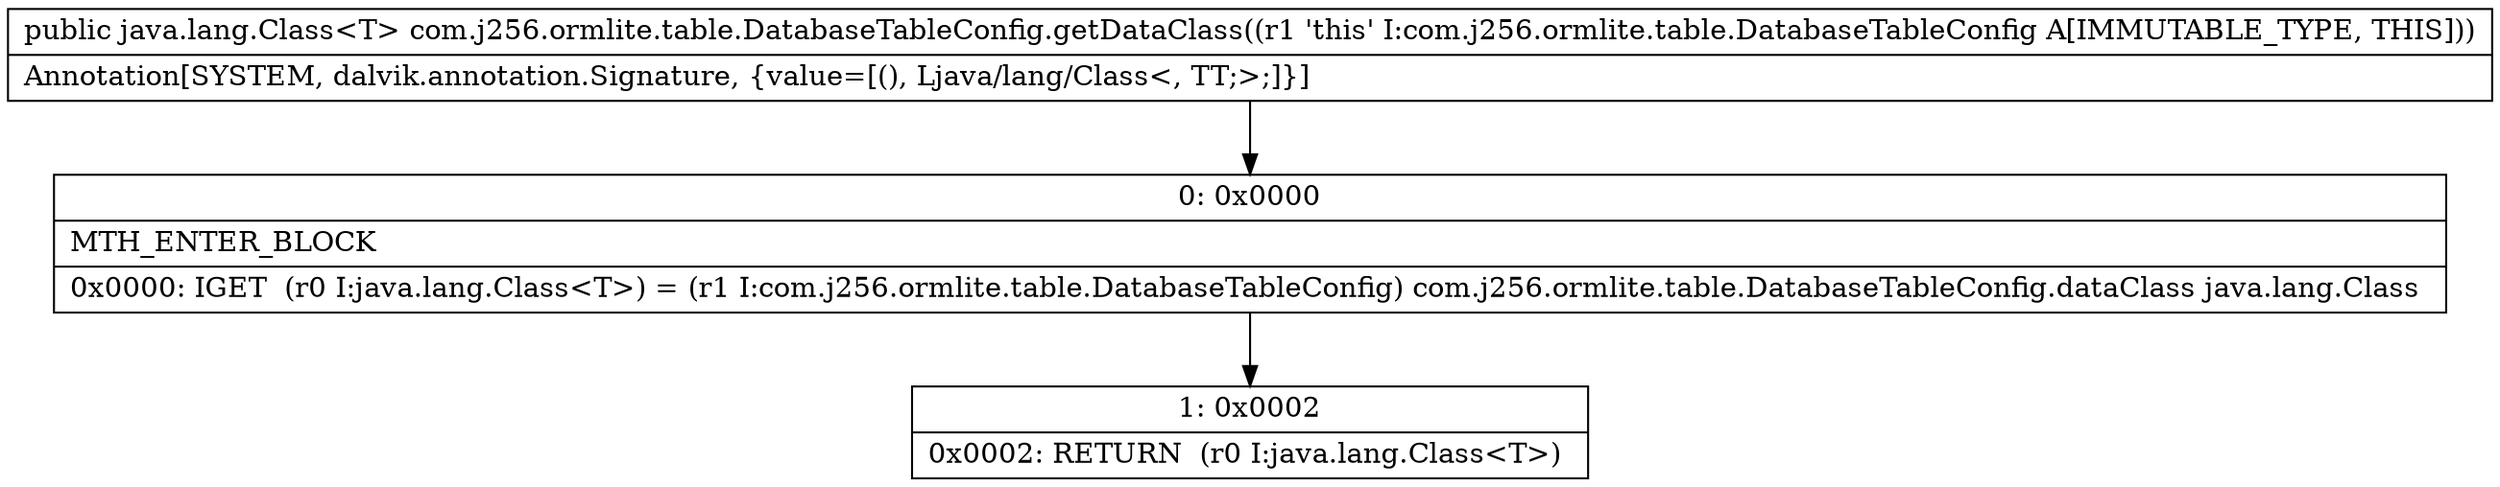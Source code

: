 digraph "CFG forcom.j256.ormlite.table.DatabaseTableConfig.getDataClass()Ljava\/lang\/Class;" {
Node_0 [shape=record,label="{0\:\ 0x0000|MTH_ENTER_BLOCK\l|0x0000: IGET  (r0 I:java.lang.Class\<T\>) = (r1 I:com.j256.ormlite.table.DatabaseTableConfig) com.j256.ormlite.table.DatabaseTableConfig.dataClass java.lang.Class \l}"];
Node_1 [shape=record,label="{1\:\ 0x0002|0x0002: RETURN  (r0 I:java.lang.Class\<T\>) \l}"];
MethodNode[shape=record,label="{public java.lang.Class\<T\> com.j256.ormlite.table.DatabaseTableConfig.getDataClass((r1 'this' I:com.j256.ormlite.table.DatabaseTableConfig A[IMMUTABLE_TYPE, THIS]))  | Annotation[SYSTEM, dalvik.annotation.Signature, \{value=[(), Ljava\/lang\/Class\<, TT;\>;]\}]\l}"];
MethodNode -> Node_0;
Node_0 -> Node_1;
}

